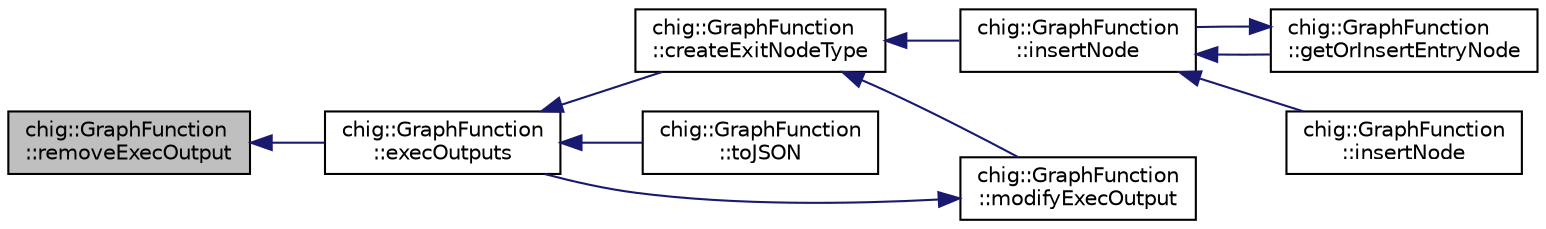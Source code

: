 digraph "chig::GraphFunction::removeExecOutput"
{
 // INTERACTIVE_SVG=YES
  edge [fontname="Helvetica",fontsize="10",labelfontname="Helvetica",labelfontsize="10"];
  node [fontname="Helvetica",fontsize="10",shape=record];
  rankdir="LR";
  Node581 [label="chig::GraphFunction\l::removeExecOutput",height=0.2,width=0.4,color="black", fillcolor="grey75", style="filled", fontcolor="black"];
  Node581 -> Node582 [dir="back",color="midnightblue",fontsize="10",style="solid",fontname="Helvetica"];
  Node582 [label="chig::GraphFunction\l::execOutputs",height=0.2,width=0.4,color="black", fillcolor="white", style="filled",URL="$structchig_1_1GraphFunction.html#ae155f716b072ef5f8e3ba064ae7ef8c0"];
  Node582 -> Node583 [dir="back",color="midnightblue",fontsize="10",style="solid",fontname="Helvetica"];
  Node583 [label="chig::GraphFunction\l::createExitNodeType",height=0.2,width=0.4,color="black", fillcolor="white", style="filled",URL="$structchig_1_1GraphFunction.html#ac7c52122fef0c74d9d0ee04af9a741c4"];
  Node583 -> Node584 [dir="back",color="midnightblue",fontsize="10",style="solid",fontname="Helvetica"];
  Node584 [label="chig::GraphFunction\l::insertNode",height=0.2,width=0.4,color="black", fillcolor="white", style="filled",URL="$structchig_1_1GraphFunction.html#a70b74dd7330f7afb2b3ab38feebd57c5"];
  Node584 -> Node585 [dir="back",color="midnightblue",fontsize="10",style="solid",fontname="Helvetica"];
  Node585 [label="chig::GraphFunction\l::getOrInsertEntryNode",height=0.2,width=0.4,color="black", fillcolor="white", style="filled",URL="$structchig_1_1GraphFunction.html#a1fd77fbd5bb46690fdc79cd9c6d35917"];
  Node585 -> Node584 [dir="back",color="midnightblue",fontsize="10",style="solid",fontname="Helvetica"];
  Node584 -> Node586 [dir="back",color="midnightblue",fontsize="10",style="solid",fontname="Helvetica"];
  Node586 [label="chig::GraphFunction\l::insertNode",height=0.2,width=0.4,color="black", fillcolor="white", style="filled",URL="$structchig_1_1GraphFunction.html#a449ab966907b5e32dd00d5f6bb1b3ede"];
  Node583 -> Node587 [dir="back",color="midnightblue",fontsize="10",style="solid",fontname="Helvetica"];
  Node587 [label="chig::GraphFunction\l::modifyExecOutput",height=0.2,width=0.4,color="black", fillcolor="white", style="filled",URL="$structchig_1_1GraphFunction.html#ae355b017f2859dabff4fa17791317d77"];
  Node587 -> Node582 [dir="back",color="midnightblue",fontsize="10",style="solid",fontname="Helvetica"];
  Node582 -> Node588 [dir="back",color="midnightblue",fontsize="10",style="solid",fontname="Helvetica"];
  Node588 [label="chig::GraphFunction\l::toJSON",height=0.2,width=0.4,color="black", fillcolor="white", style="filled",URL="$structchig_1_1GraphFunction.html#a5a8768d5514a31104f0b3a9b5553099c"];
}
